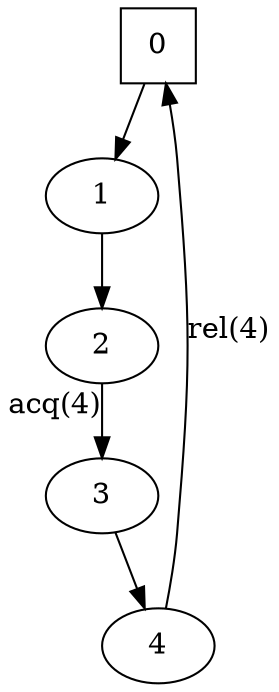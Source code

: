 digraph auto_4{
0[shape=square];
1;
2;
3;
4;
0 -> 1;
1 -> 2;
4 -> 0[xlabel="rel(4)"];
3 -> 4;
2 -> 3[xlabel="acq(4)"];
}
